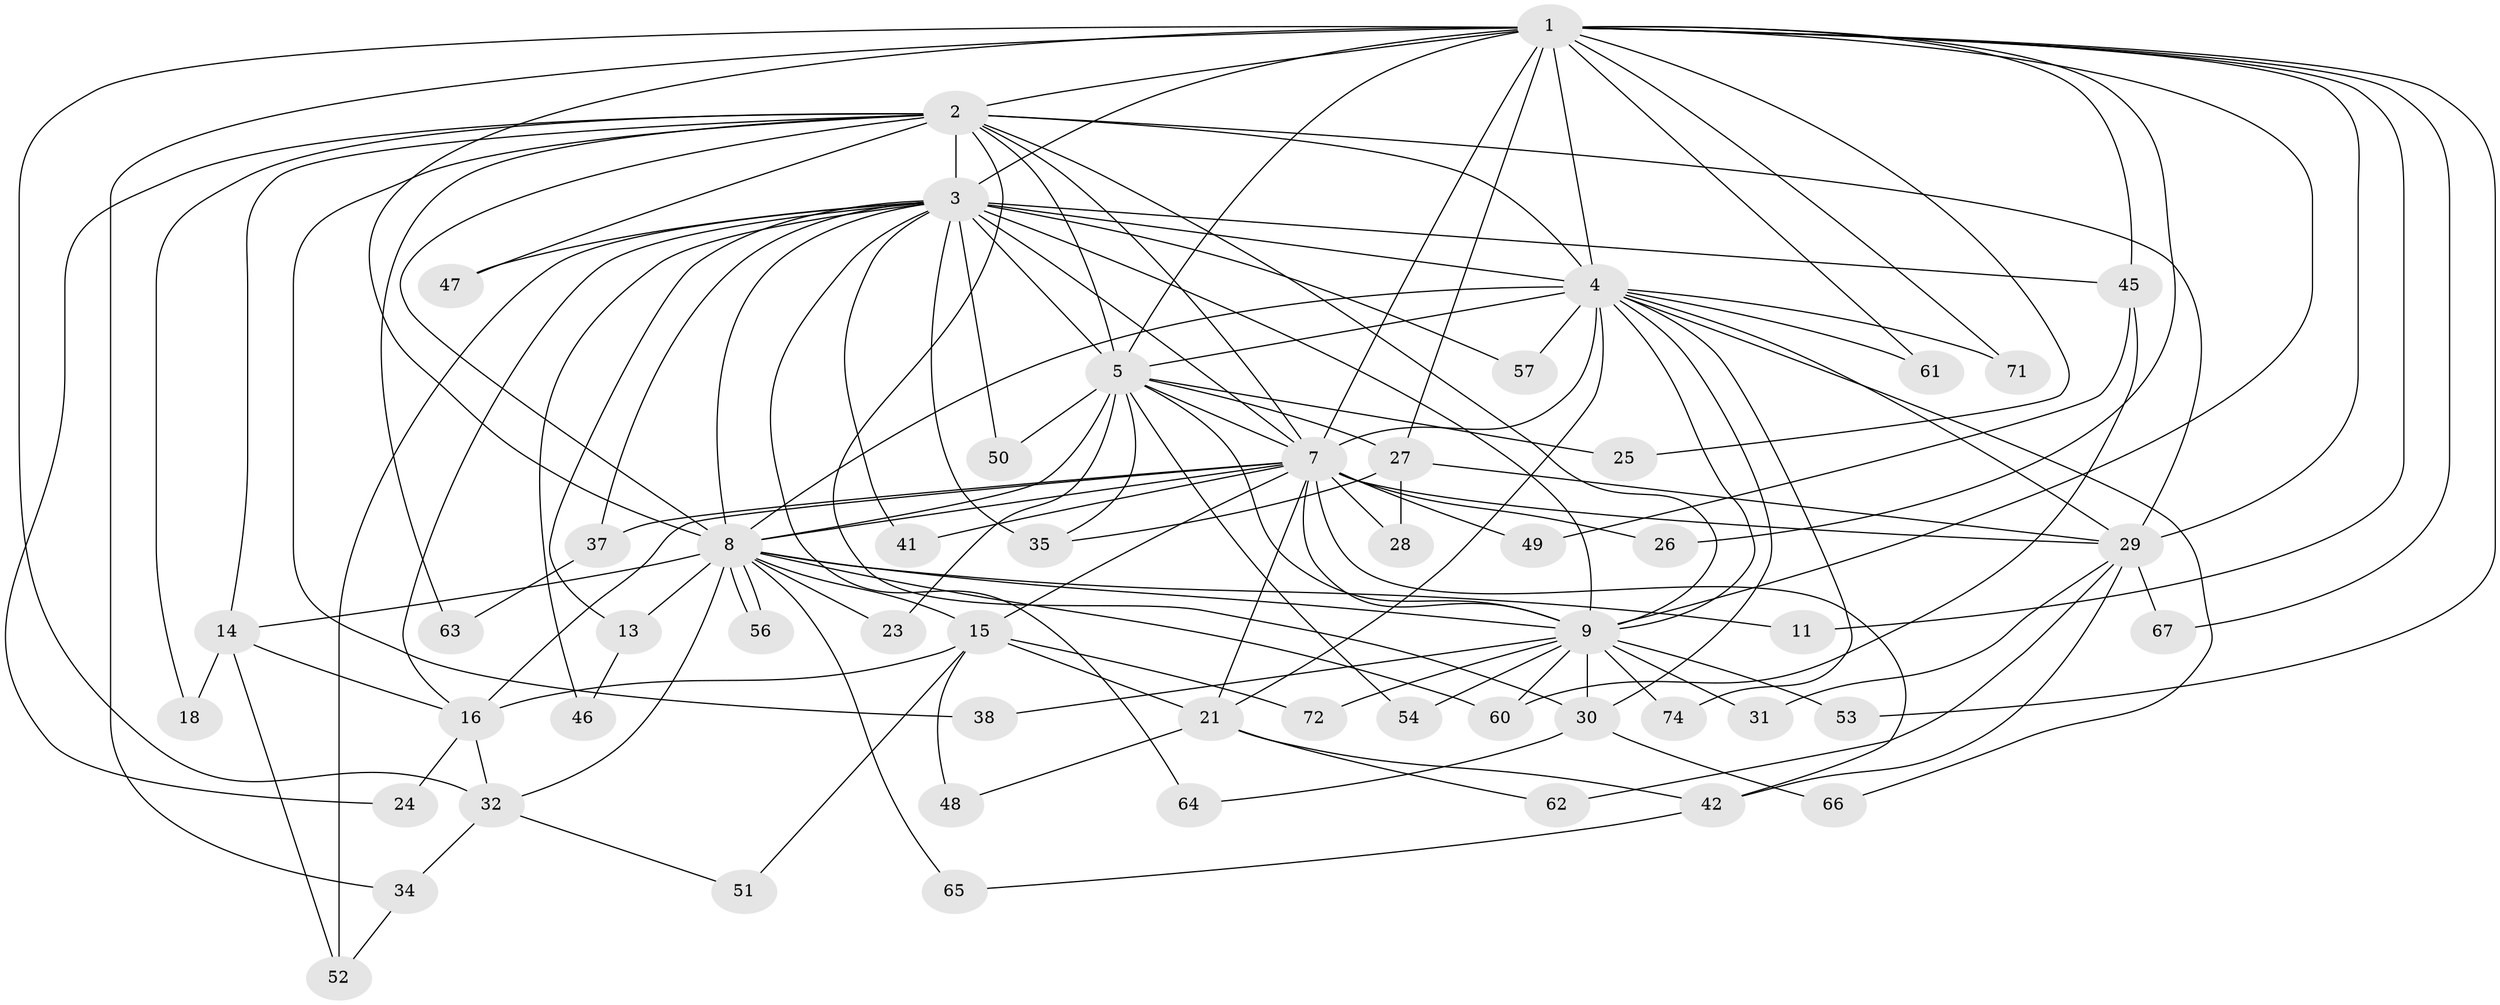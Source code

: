 // Generated by graph-tools (version 1.1) at 2025/23/03/03/25 07:23:47]
// undirected, 54 vertices, 132 edges
graph export_dot {
graph [start="1"]
  node [color=gray90,style=filled];
  1 [super="+12"];
  2 [super="+17"];
  3 [super="+6"];
  4 [super="+70"];
  5 [super="+10"];
  7 [super="+20"];
  8 [super="+40"];
  9 [super="+68"];
  11;
  13;
  14 [super="+59"];
  15 [super="+69"];
  16 [super="+19"];
  18;
  21 [super="+22"];
  23;
  24;
  25;
  26;
  27 [super="+33"];
  28;
  29 [super="+43"];
  30 [super="+55"];
  31;
  32 [super="+39"];
  34;
  35 [super="+36"];
  37;
  38;
  41 [super="+44"];
  42 [super="+58"];
  45 [super="+73"];
  46;
  47;
  48;
  49;
  50;
  51;
  52;
  53;
  54;
  56;
  57;
  60;
  61;
  62;
  63;
  64;
  65;
  66;
  67;
  71;
  72;
  74;
  1 -- 2;
  1 -- 3 [weight=3];
  1 -- 4;
  1 -- 5 [weight=2];
  1 -- 7;
  1 -- 8;
  1 -- 9;
  1 -- 11;
  1 -- 25;
  1 -- 26;
  1 -- 27;
  1 -- 34;
  1 -- 45;
  1 -- 53;
  1 -- 61;
  1 -- 67;
  1 -- 71;
  1 -- 32;
  1 -- 29;
  2 -- 3 [weight=2];
  2 -- 4;
  2 -- 5 [weight=2];
  2 -- 7;
  2 -- 8 [weight=2];
  2 -- 9 [weight=2];
  2 -- 14;
  2 -- 18;
  2 -- 24;
  2 -- 29;
  2 -- 38;
  2 -- 47;
  2 -- 63;
  2 -- 30;
  3 -- 4 [weight=2];
  3 -- 5 [weight=4];
  3 -- 7 [weight=2];
  3 -- 8 [weight=2];
  3 -- 9 [weight=2];
  3 -- 35;
  3 -- 46;
  3 -- 47;
  3 -- 50;
  3 -- 52;
  3 -- 57;
  3 -- 64;
  3 -- 37;
  3 -- 41;
  3 -- 13;
  3 -- 45;
  3 -- 16;
  4 -- 5 [weight=2];
  4 -- 7;
  4 -- 8;
  4 -- 9;
  4 -- 30;
  4 -- 57;
  4 -- 61;
  4 -- 66;
  4 -- 71;
  4 -- 74;
  4 -- 21;
  4 -- 29;
  5 -- 7 [weight=3];
  5 -- 8 [weight=2];
  5 -- 9 [weight=2];
  5 -- 23;
  5 -- 25;
  5 -- 27;
  5 -- 50;
  5 -- 54;
  5 -- 35;
  7 -- 8;
  7 -- 9;
  7 -- 15;
  7 -- 16;
  7 -- 21;
  7 -- 26;
  7 -- 28;
  7 -- 29;
  7 -- 37;
  7 -- 41 [weight=2];
  7 -- 49;
  7 -- 42;
  8 -- 9;
  8 -- 11;
  8 -- 13;
  8 -- 14;
  8 -- 15;
  8 -- 23;
  8 -- 32;
  8 -- 56;
  8 -- 56;
  8 -- 60;
  8 -- 65;
  9 -- 30 [weight=2];
  9 -- 31;
  9 -- 38;
  9 -- 53;
  9 -- 54;
  9 -- 60;
  9 -- 72;
  9 -- 74;
  13 -- 46;
  14 -- 16;
  14 -- 18;
  14 -- 52;
  15 -- 21;
  15 -- 48;
  15 -- 51;
  15 -- 16;
  15 -- 72;
  16 -- 24;
  16 -- 32;
  21 -- 42;
  21 -- 48;
  21 -- 62;
  27 -- 28;
  27 -- 35;
  27 -- 29;
  29 -- 31;
  29 -- 42;
  29 -- 62;
  29 -- 67;
  30 -- 66;
  30 -- 64;
  32 -- 34;
  32 -- 51;
  34 -- 52;
  37 -- 63;
  42 -- 65;
  45 -- 49;
  45 -- 60;
}
